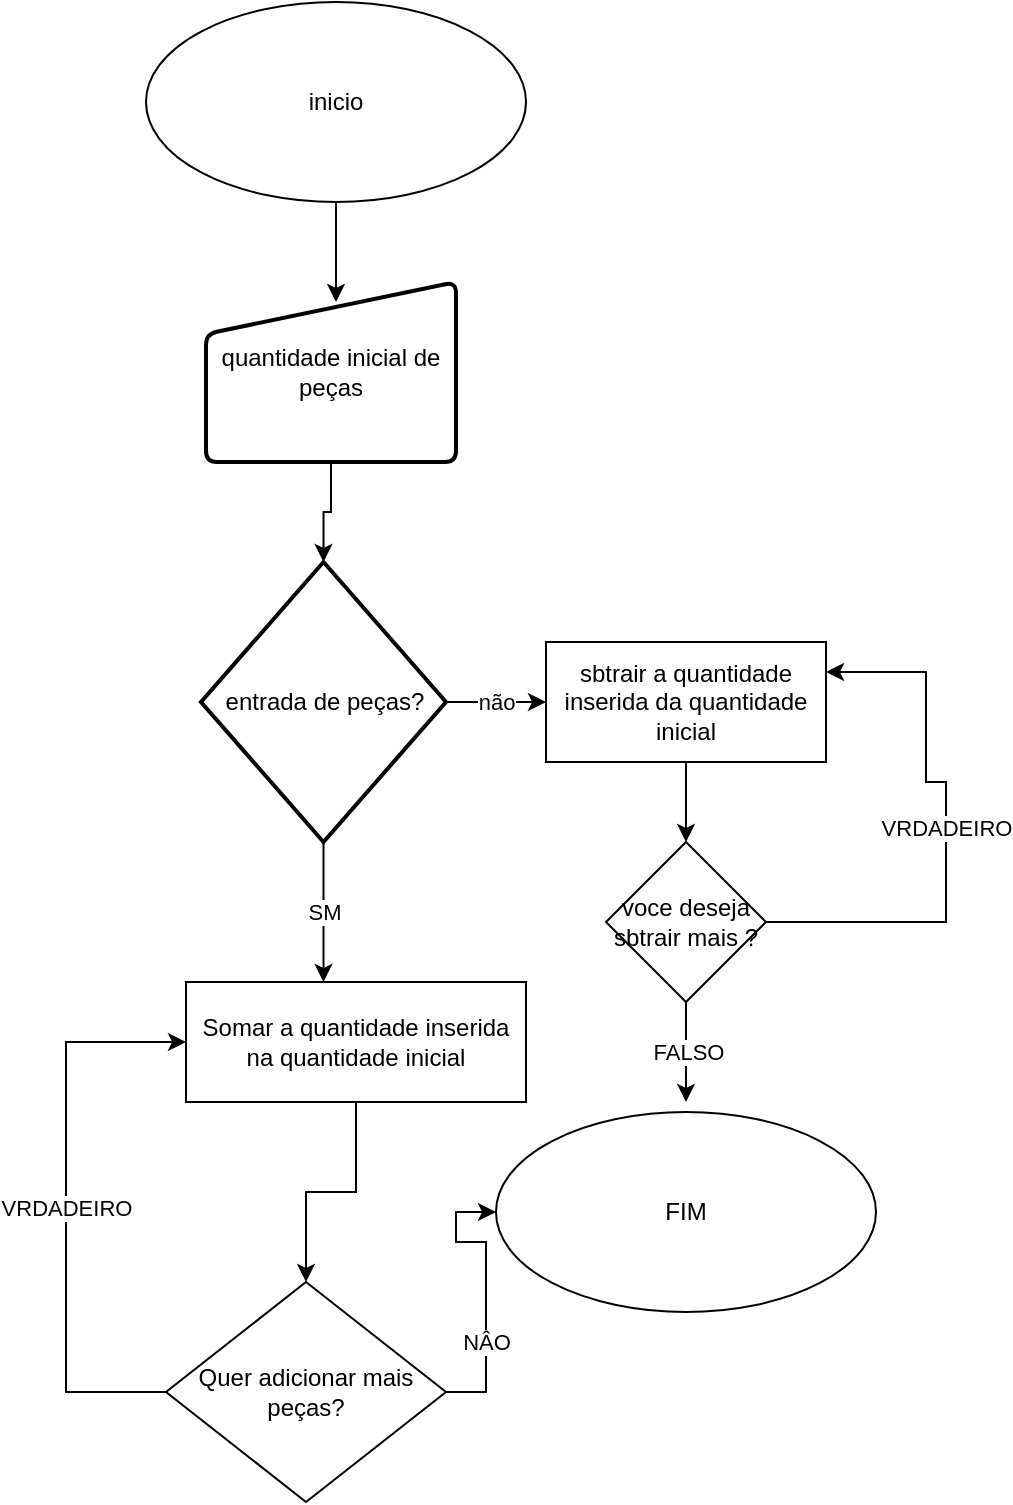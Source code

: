 <mxfile version="20.8.11" type="github">
  <diagram name="Página-1" id="VvJlphj_Kb1yPp2i0ygT">
    <mxGraphModel dx="662" dy="365" grid="1" gridSize="10" guides="1" tooltips="1" connect="1" arrows="1" fold="1" page="1" pageScale="1" pageWidth="827" pageHeight="1169" math="0" shadow="0">
      <root>
        <mxCell id="0" />
        <mxCell id="1" parent="0" />
        <mxCell id="MyNJcUd7k8iWlo2oFfyK-2" style="edgeStyle=orthogonalEdgeStyle;rounded=0;orthogonalLoop=1;jettySize=auto;html=1;" edge="1" parent="1" source="MyNJcUd7k8iWlo2oFfyK-1">
          <mxGeometry relative="1" as="geometry">
            <mxPoint x="445" y="180" as="targetPoint" />
          </mxGeometry>
        </mxCell>
        <mxCell id="MyNJcUd7k8iWlo2oFfyK-1" value="&lt;font style=&quot;vertical-align: inherit;&quot;&gt;&lt;font style=&quot;vertical-align: inherit;&quot;&gt;inicio&lt;/font&gt;&lt;/font&gt;" style="ellipse;whiteSpace=wrap;html=1;" vertex="1" parent="1">
          <mxGeometry x="350" y="30" width="190" height="100" as="geometry" />
        </mxCell>
        <mxCell id="MyNJcUd7k8iWlo2oFfyK-5" style="edgeStyle=orthogonalEdgeStyle;rounded=0;orthogonalLoop=1;jettySize=auto;html=1;" edge="1" parent="1" source="MyNJcUd7k8iWlo2oFfyK-4" target="MyNJcUd7k8iWlo2oFfyK-6">
          <mxGeometry relative="1" as="geometry">
            <mxPoint x="442.5" y="320" as="targetPoint" />
          </mxGeometry>
        </mxCell>
        <mxCell id="MyNJcUd7k8iWlo2oFfyK-4" value="&lt;font style=&quot;vertical-align: inherit;&quot;&gt;&lt;font style=&quot;vertical-align: inherit;&quot;&gt;quantidade inicial de peças&lt;/font&gt;&lt;/font&gt;" style="html=1;strokeWidth=2;shape=manualInput;whiteSpace=wrap;rounded=1;size=26;arcSize=11;" vertex="1" parent="1">
          <mxGeometry x="380" y="170" width="125" height="90" as="geometry" />
        </mxCell>
        <mxCell id="MyNJcUd7k8iWlo2oFfyK-7" value="&lt;font style=&quot;vertical-align: inherit;&quot;&gt;&lt;font style=&quot;vertical-align: inherit;&quot;&gt;não&lt;/font&gt;&lt;/font&gt;" style="edgeStyle=orthogonalEdgeStyle;rounded=0;orthogonalLoop=1;jettySize=auto;html=1;" edge="1" parent="1" source="MyNJcUd7k8iWlo2oFfyK-6">
          <mxGeometry relative="1" as="geometry">
            <mxPoint x="550" y="380" as="targetPoint" />
            <Array as="points">
              <mxPoint x="520" y="380" />
              <mxPoint x="520" y="380" />
            </Array>
          </mxGeometry>
        </mxCell>
        <mxCell id="MyNJcUd7k8iWlo2oFfyK-8" value="&lt;font style=&quot;vertical-align: inherit;&quot;&gt;&lt;font style=&quot;vertical-align: inherit;&quot;&gt;SM&lt;/font&gt;&lt;/font&gt;" style="edgeStyle=orthogonalEdgeStyle;rounded=0;orthogonalLoop=1;jettySize=auto;html=1;" edge="1" parent="1" source="MyNJcUd7k8iWlo2oFfyK-6">
          <mxGeometry relative="1" as="geometry">
            <mxPoint x="438.75" y="520" as="targetPoint" />
          </mxGeometry>
        </mxCell>
        <mxCell id="MyNJcUd7k8iWlo2oFfyK-6" value="&lt;font style=&quot;vertical-align: inherit;&quot;&gt;&lt;font style=&quot;vertical-align: inherit;&quot;&gt;entrada de peças?&lt;/font&gt;&lt;/font&gt;" style="strokeWidth=2;html=1;shape=mxgraph.flowchart.decision;whiteSpace=wrap;" vertex="1" parent="1">
          <mxGeometry x="377.5" y="310" width="122.5" height="140" as="geometry" />
        </mxCell>
        <mxCell id="MyNJcUd7k8iWlo2oFfyK-11" style="edgeStyle=orthogonalEdgeStyle;rounded=0;orthogonalLoop=1;jettySize=auto;html=1;" edge="1" parent="1" source="MyNJcUd7k8iWlo2oFfyK-9" target="MyNJcUd7k8iWlo2oFfyK-12">
          <mxGeometry relative="1" as="geometry">
            <mxPoint x="620" y="470" as="targetPoint" />
          </mxGeometry>
        </mxCell>
        <mxCell id="MyNJcUd7k8iWlo2oFfyK-9" value="&lt;font style=&quot;vertical-align: inherit;&quot;&gt;&lt;font style=&quot;vertical-align: inherit;&quot;&gt;sbtrair a quantidade inserida da quantidade inicial&lt;/font&gt;&lt;/font&gt;" style="rounded=0;whiteSpace=wrap;html=1;" vertex="1" parent="1">
          <mxGeometry x="550" y="350" width="140" height="60" as="geometry" />
        </mxCell>
        <mxCell id="MyNJcUd7k8iWlo2oFfyK-13" value="&lt;font style=&quot;vertical-align: inherit;&quot;&gt;&lt;font style=&quot;vertical-align: inherit;&quot;&gt;VRDADEIRO&lt;/font&gt;&lt;/font&gt;" style="edgeStyle=orthogonalEdgeStyle;rounded=0;orthogonalLoop=1;jettySize=auto;html=1;entryX=1;entryY=0.25;entryDx=0;entryDy=0;" edge="1" parent="1" source="MyNJcUd7k8iWlo2oFfyK-12" target="MyNJcUd7k8iWlo2oFfyK-9">
          <mxGeometry relative="1" as="geometry">
            <mxPoint x="710" y="360" as="targetPoint" />
            <Array as="points">
              <mxPoint x="750" y="490" />
              <mxPoint x="750" y="420" />
              <mxPoint x="740" y="420" />
              <mxPoint x="740" y="365" />
            </Array>
          </mxGeometry>
        </mxCell>
        <mxCell id="MyNJcUd7k8iWlo2oFfyK-14" value="&lt;font style=&quot;vertical-align: inherit;&quot;&gt;&lt;font style=&quot;vertical-align: inherit;&quot;&gt;FALSO&lt;/font&gt;&lt;/font&gt;" style="edgeStyle=orthogonalEdgeStyle;rounded=0;orthogonalLoop=1;jettySize=auto;html=1;" edge="1" parent="1" source="MyNJcUd7k8iWlo2oFfyK-12">
          <mxGeometry relative="1" as="geometry">
            <mxPoint x="620" y="580" as="targetPoint" />
          </mxGeometry>
        </mxCell>
        <mxCell id="MyNJcUd7k8iWlo2oFfyK-12" value="&lt;font style=&quot;vertical-align: inherit;&quot;&gt;&lt;font style=&quot;vertical-align: inherit;&quot;&gt;voce deseja sbtrair mais ?&lt;/font&gt;&lt;/font&gt;" style="rhombus;whiteSpace=wrap;html=1;" vertex="1" parent="1">
          <mxGeometry x="580" y="450" width="80" height="80" as="geometry" />
        </mxCell>
        <mxCell id="MyNJcUd7k8iWlo2oFfyK-15" value="&lt;font style=&quot;vertical-align: inherit;&quot;&gt;&lt;font style=&quot;vertical-align: inherit;&quot;&gt;&lt;font style=&quot;vertical-align: inherit;&quot;&gt;&lt;font style=&quot;vertical-align: inherit;&quot;&gt;FIM&lt;/font&gt;&lt;/font&gt;&lt;/font&gt;&lt;/font&gt;" style="ellipse;whiteSpace=wrap;html=1;" vertex="1" parent="1">
          <mxGeometry x="525" y="585" width="190" height="100" as="geometry" />
        </mxCell>
        <mxCell id="MyNJcUd7k8iWlo2oFfyK-17" style="edgeStyle=orthogonalEdgeStyle;rounded=0;orthogonalLoop=1;jettySize=auto;html=1;" edge="1" parent="1" source="MyNJcUd7k8iWlo2oFfyK-16" target="MyNJcUd7k8iWlo2oFfyK-18">
          <mxGeometry relative="1" as="geometry">
            <mxPoint x="410" y="660" as="targetPoint" />
          </mxGeometry>
        </mxCell>
        <mxCell id="MyNJcUd7k8iWlo2oFfyK-16" value="&lt;font style=&quot;vertical-align: inherit;&quot;&gt;&lt;font style=&quot;vertical-align: inherit;&quot;&gt;Somar a quantidade inserida na quantidade inicial&lt;/font&gt;&lt;/font&gt;" style="rounded=0;whiteSpace=wrap;html=1;" vertex="1" parent="1">
          <mxGeometry x="370" y="520" width="170" height="60" as="geometry" />
        </mxCell>
        <mxCell id="MyNJcUd7k8iWlo2oFfyK-19" value="&lt;font style=&quot;vertical-align: inherit;&quot;&gt;&lt;font style=&quot;vertical-align: inherit;&quot;&gt;NÂO&lt;/font&gt;&lt;/font&gt;" style="edgeStyle=orthogonalEdgeStyle;rounded=0;orthogonalLoop=1;jettySize=auto;html=1;" edge="1" parent="1" source="MyNJcUd7k8iWlo2oFfyK-18" target="MyNJcUd7k8iWlo2oFfyK-15">
          <mxGeometry x="-0.379" relative="1" as="geometry">
            <mxPoint as="offset" />
          </mxGeometry>
        </mxCell>
        <mxCell id="MyNJcUd7k8iWlo2oFfyK-21" value="&lt;font style=&quot;vertical-align: inherit;&quot;&gt;&lt;font style=&quot;vertical-align: inherit;&quot;&gt;VRDADEIRO&lt;/font&gt;&lt;/font&gt;" style="edgeStyle=orthogonalEdgeStyle;rounded=0;orthogonalLoop=1;jettySize=auto;html=1;entryX=0;entryY=0.5;entryDx=0;entryDy=0;" edge="1" parent="1" source="MyNJcUd7k8iWlo2oFfyK-18" target="MyNJcUd7k8iWlo2oFfyK-16">
          <mxGeometry relative="1" as="geometry">
            <mxPoint x="250" y="550" as="targetPoint" />
            <Array as="points">
              <mxPoint x="310" y="725" />
              <mxPoint x="310" y="550" />
            </Array>
          </mxGeometry>
        </mxCell>
        <mxCell id="MyNJcUd7k8iWlo2oFfyK-18" value="&lt;font style=&quot;vertical-align: inherit;&quot;&gt;&lt;font style=&quot;vertical-align: inherit;&quot;&gt;Quer adicionar mais peças?&lt;/font&gt;&lt;/font&gt;" style="rhombus;whiteSpace=wrap;html=1;" vertex="1" parent="1">
          <mxGeometry x="360" y="670" width="140" height="110" as="geometry" />
        </mxCell>
      </root>
    </mxGraphModel>
  </diagram>
</mxfile>
